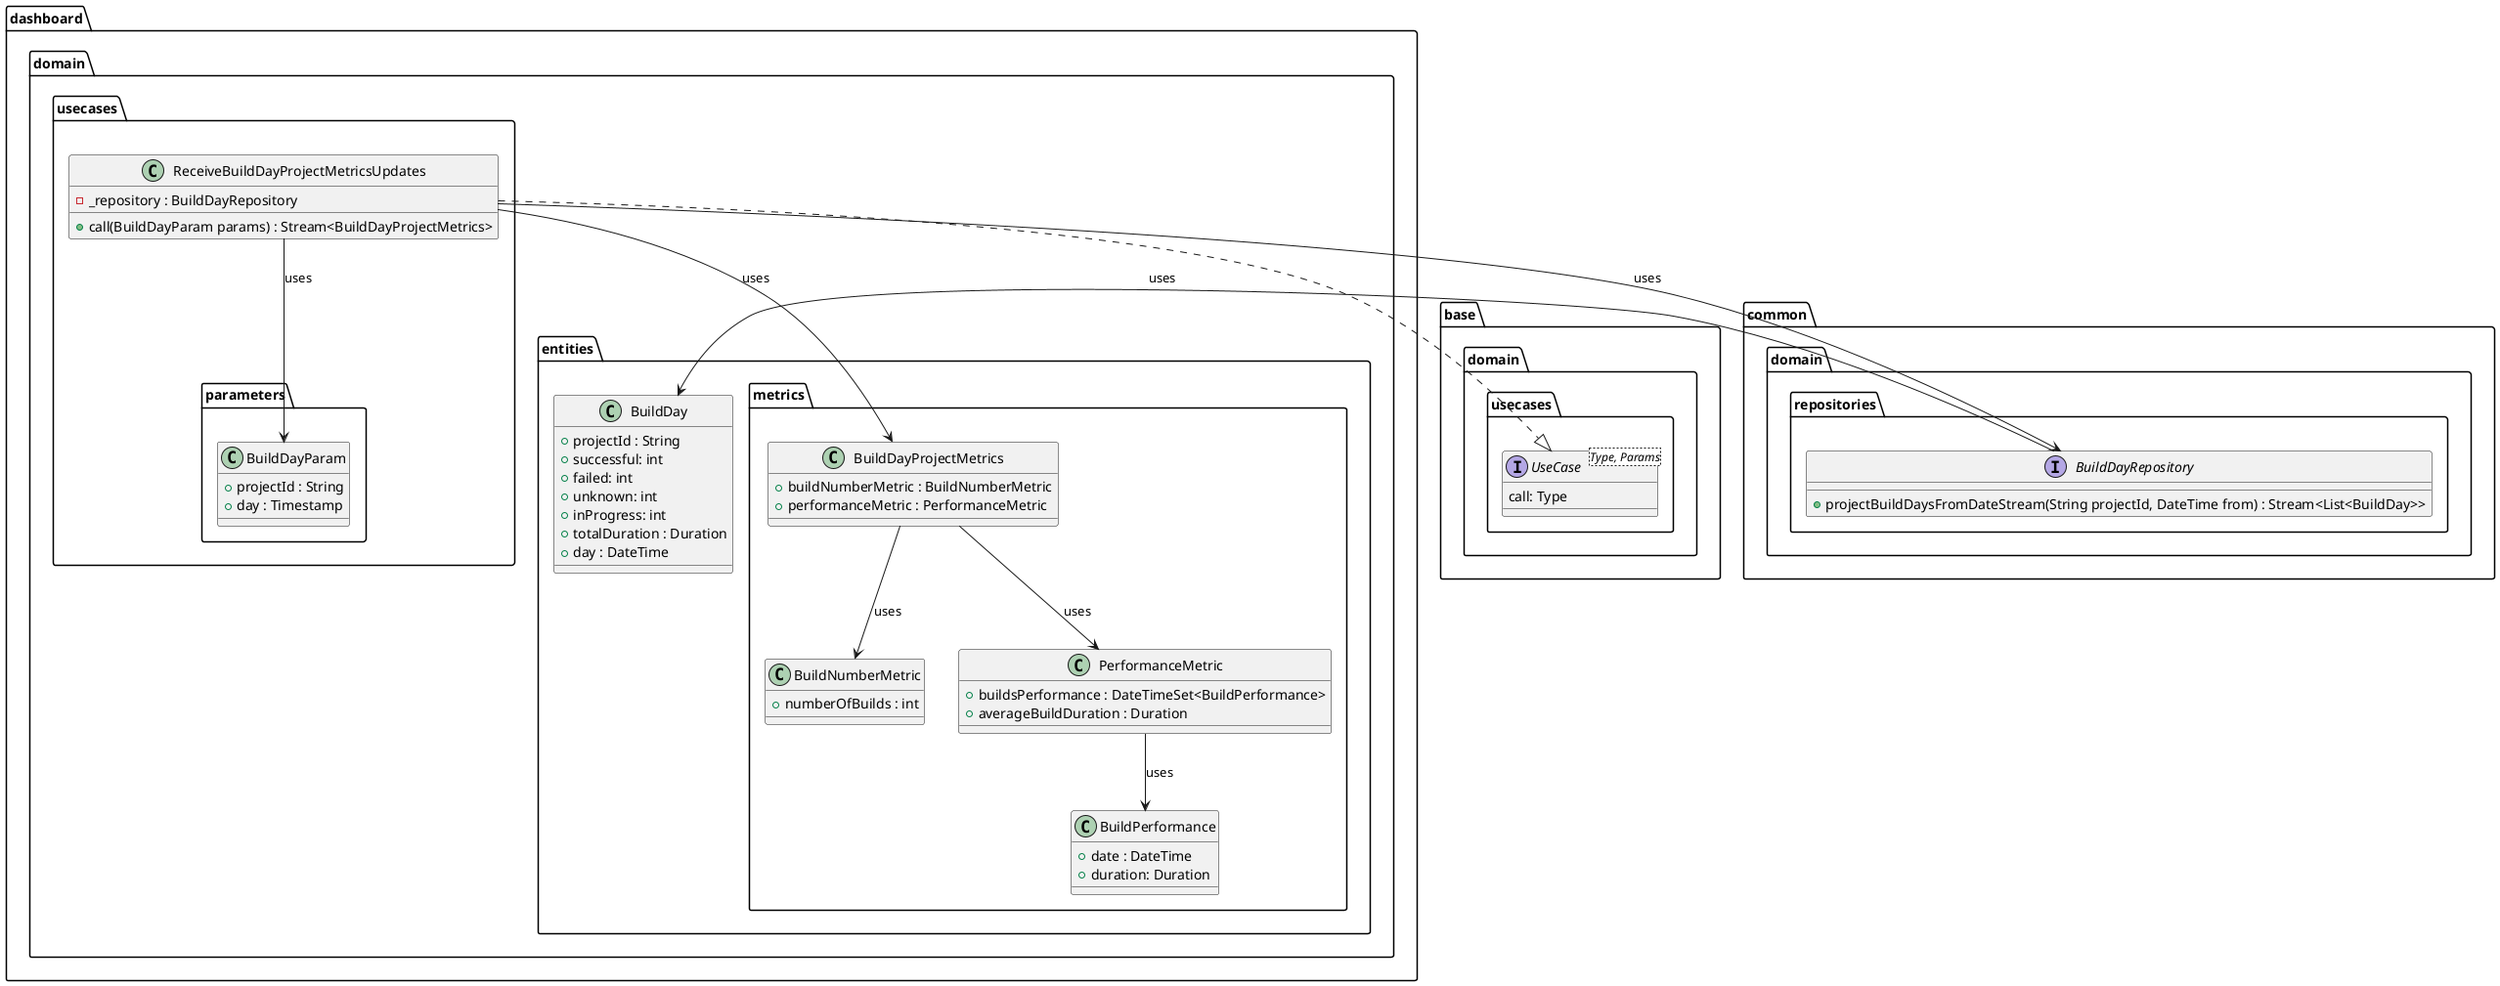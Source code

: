 @startuml build_days_domain_layer_class_diagram

package base.domain.usecases {
    interface UseCase<Type, Params> {
        call: Type
    }
}

package common.domain.repositories {
    interface BuildDayRepository {
        + projectBuildDaysFromDateStream(String projectId, DateTime from) : Stream<List<BuildDay>>
    } 
}

package dashboard.domain {
    package entities {
        class BuildDay {
            + projectId : String
            + successful: int
            + failed: int
            + unknown: int
            + inProgress: int
            + totalDuration : Duration
            + day : DateTime
        }

        package metrics {
            class BuildNumberMetric {
                + numberOfBuilds : int
            }
            class BuildPerformance {
                    + date : DateTime
                    + duration: Duration
            }
            class PerformanceMetric {
                + buildsPerformance : DateTimeSet<BuildPerformance>
                + averageBuildDuration : Duration
            }
            class BuildDayProjectMetrics {
                + buildNumberMetric : BuildNumberMetric
                + performanceMetric : PerformanceMetric
            }
        }
    }

    package usecases {
        class ReceiveBuildDayProjectMetricsUpdates {
            - _repository : BuildDayRepository
            + call(BuildDayParam params) : Stream<BuildDayProjectMetrics>
        }

        package parameters {
            class BuildDayParam {
                + projectId : String
                + day : Timestamp
            }
        }
    }  
}

BuildDayRepository --> BuildDay : uses
ReceiveBuildDayProjectMetricsUpdates ..|> UseCase
ReceiveBuildDayProjectMetricsUpdates --> BuildDayRepository : uses
ReceiveBuildDayProjectMetricsUpdates --> BuildDayParam : uses
ReceiveBuildDayProjectMetricsUpdates --> BuildDayProjectMetrics : uses

BuildDayProjectMetrics --> BuildNumberMetric : uses
BuildDayProjectMetrics --> PerformanceMetric : uses
PerformanceMetric --> BuildPerformance : uses

@enduml
